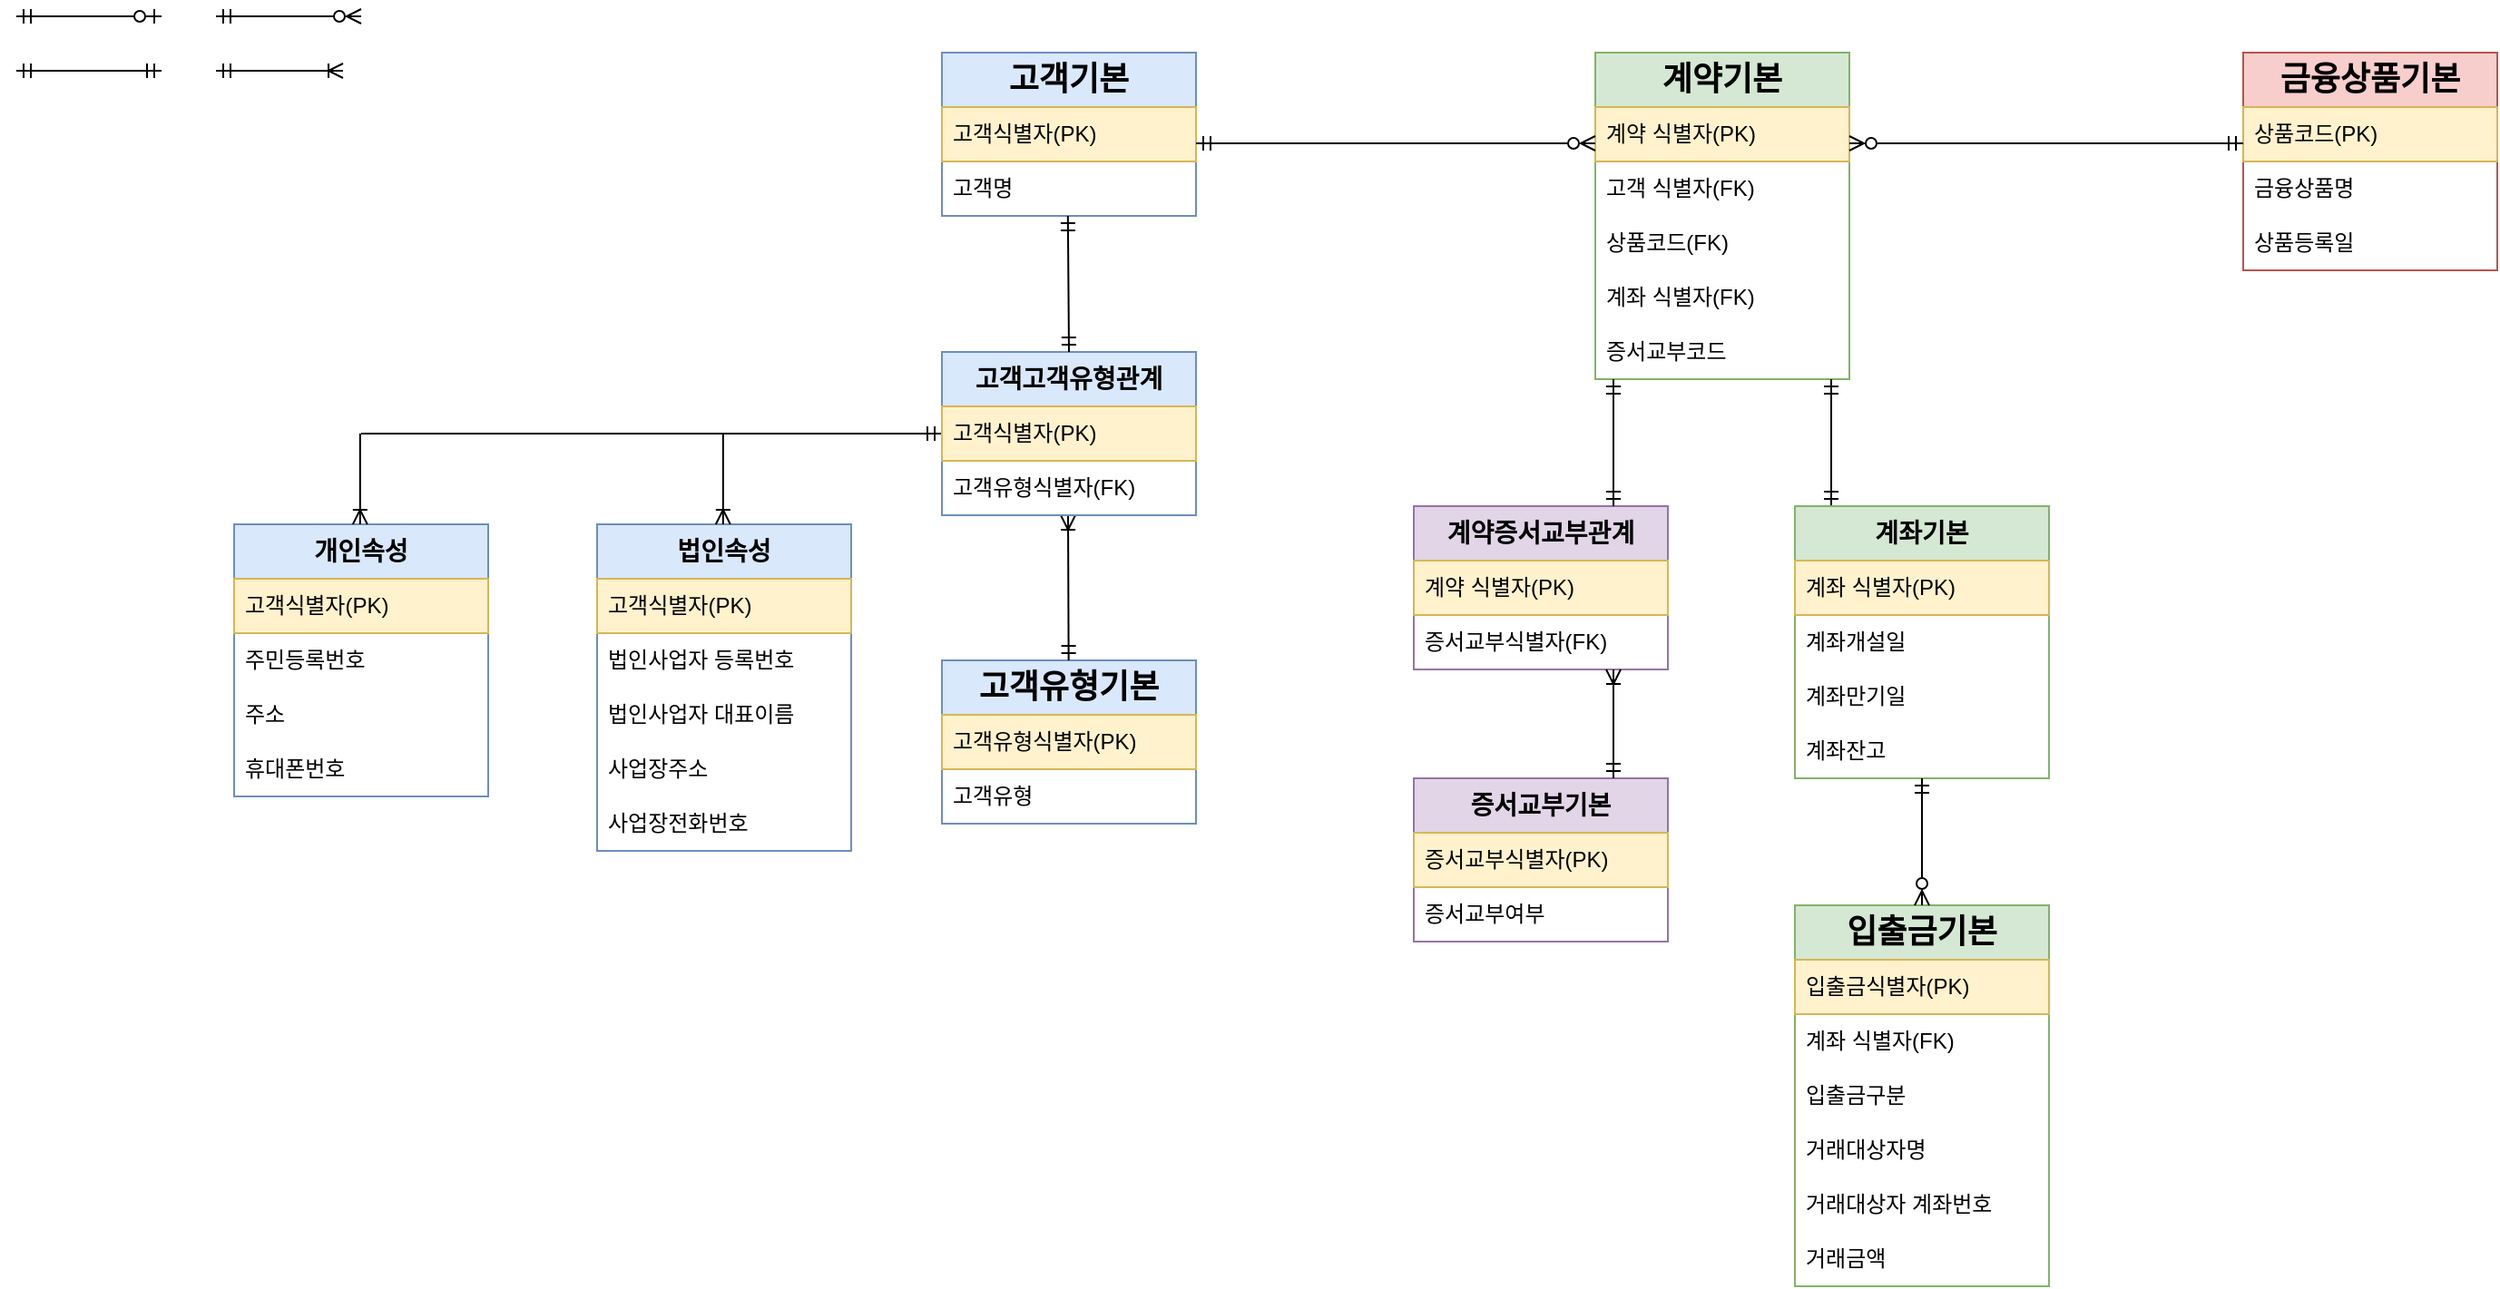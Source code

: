 <mxfile version="21.6.8" type="github">
  <diagram name="페이지-1" id="zYDwYkXvaFLQdOSwnvKY">
    <mxGraphModel dx="2261" dy="907" grid="1" gridSize="10" guides="1" tooltips="1" connect="1" arrows="1" fold="1" page="1" pageScale="1" pageWidth="827" pageHeight="1169" math="0" shadow="0">
      <root>
        <mxCell id="0" />
        <mxCell id="1" parent="0" />
        <mxCell id="B7h2mf6NtwEmCr1BFMZ7-2" value="&lt;h2&gt;고객기본&lt;/h2&gt;" style="swimlane;fontStyle=0;childLayout=stackLayout;horizontal=1;startSize=30;horizontalStack=0;resizeParent=1;resizeParentMax=0;resizeLast=0;collapsible=1;marginBottom=0;whiteSpace=wrap;html=1;fillColor=#dae8fc;strokeColor=#6c8ebf;" parent="1" vertex="1">
          <mxGeometry x="200" y="260" width="140" height="90" as="geometry" />
        </mxCell>
        <mxCell id="B7h2mf6NtwEmCr1BFMZ7-3" value="고객식별자(PK)" style="text;strokeColor=#d6b656;fillColor=#fff2cc;align=left;verticalAlign=middle;spacingLeft=4;spacingRight=4;overflow=hidden;points=[[0,0.5],[1,0.5]];portConstraint=eastwest;rotatable=0;whiteSpace=wrap;html=1;" parent="B7h2mf6NtwEmCr1BFMZ7-2" vertex="1">
          <mxGeometry y="30" width="140" height="30" as="geometry" />
        </mxCell>
        <mxCell id="B7h2mf6NtwEmCr1BFMZ7-4" value="고객명" style="text;strokeColor=none;fillColor=none;align=left;verticalAlign=middle;spacingLeft=4;spacingRight=4;overflow=hidden;points=[[0,0.5],[1,0.5]];portConstraint=eastwest;rotatable=0;whiteSpace=wrap;html=1;" parent="B7h2mf6NtwEmCr1BFMZ7-2" vertex="1">
          <mxGeometry y="60" width="140" height="30" as="geometry" />
        </mxCell>
        <mxCell id="B7h2mf6NtwEmCr1BFMZ7-6" value="&lt;h2&gt;고객유형기본&lt;/h2&gt;" style="swimlane;fontStyle=0;childLayout=stackLayout;horizontal=1;startSize=30;horizontalStack=0;resizeParent=1;resizeParentMax=0;resizeLast=0;collapsible=1;marginBottom=0;whiteSpace=wrap;html=1;fillColor=#dae8fc;strokeColor=#6c8ebf;" parent="1" vertex="1">
          <mxGeometry x="200" y="595" width="140" height="90" as="geometry" />
        </mxCell>
        <mxCell id="B7h2mf6NtwEmCr1BFMZ7-7" value="고객유형식별자(PK)" style="text;strokeColor=#d6b656;fillColor=#fff2cc;align=left;verticalAlign=middle;spacingLeft=4;spacingRight=4;overflow=hidden;points=[[0,0.5],[1,0.5]];portConstraint=eastwest;rotatable=0;whiteSpace=wrap;html=1;" parent="B7h2mf6NtwEmCr1BFMZ7-6" vertex="1">
          <mxGeometry y="30" width="140" height="30" as="geometry" />
        </mxCell>
        <mxCell id="FoKuOTYZ4jMNroxaZZEJ-7" value="고객유형" style="text;align=left;verticalAlign=middle;spacingLeft=4;spacingRight=4;overflow=hidden;points=[[0,0.5],[1,0.5]];portConstraint=eastwest;rotatable=0;whiteSpace=wrap;html=1;" vertex="1" parent="B7h2mf6NtwEmCr1BFMZ7-6">
          <mxGeometry y="60" width="140" height="30" as="geometry" />
        </mxCell>
        <mxCell id="B7h2mf6NtwEmCr1BFMZ7-19" value="&lt;h2&gt;금융상품기본&lt;/h2&gt;" style="swimlane;fontStyle=0;childLayout=stackLayout;horizontal=1;startSize=30;horizontalStack=0;resizeParent=1;resizeParentMax=0;resizeLast=0;collapsible=1;marginBottom=0;whiteSpace=wrap;html=1;fillColor=#f8cecc;strokeColor=#b85450;" parent="1" vertex="1">
          <mxGeometry x="917" y="260" width="140" height="120" as="geometry" />
        </mxCell>
        <mxCell id="B7h2mf6NtwEmCr1BFMZ7-20" value="상품코드(PK)" style="text;strokeColor=#d6b656;fillColor=#fff2cc;align=left;verticalAlign=middle;spacingLeft=4;spacingRight=4;overflow=hidden;points=[[0,0.5],[1,0.5]];portConstraint=eastwest;rotatable=0;whiteSpace=wrap;html=1;" parent="B7h2mf6NtwEmCr1BFMZ7-19" vertex="1">
          <mxGeometry y="30" width="140" height="30" as="geometry" />
        </mxCell>
        <mxCell id="B7h2mf6NtwEmCr1BFMZ7-21" value="금융상품명" style="text;strokeColor=none;fillColor=none;align=left;verticalAlign=middle;spacingLeft=4;spacingRight=4;overflow=hidden;points=[[0,0.5],[1,0.5]];portConstraint=eastwest;rotatable=0;whiteSpace=wrap;html=1;" parent="B7h2mf6NtwEmCr1BFMZ7-19" vertex="1">
          <mxGeometry y="60" width="140" height="30" as="geometry" />
        </mxCell>
        <mxCell id="B7h2mf6NtwEmCr1BFMZ7-26" value="상품등록일" style="text;strokeColor=none;fillColor=none;align=left;verticalAlign=middle;spacingLeft=4;spacingRight=4;overflow=hidden;points=[[0,0.5],[1,0.5]];portConstraint=eastwest;rotatable=0;whiteSpace=wrap;html=1;" parent="B7h2mf6NtwEmCr1BFMZ7-19" vertex="1">
          <mxGeometry y="90" width="140" height="30" as="geometry" />
        </mxCell>
        <mxCell id="B7h2mf6NtwEmCr1BFMZ7-30" value="&lt;h3&gt;개인속성&lt;/h3&gt;" style="swimlane;fontStyle=0;childLayout=stackLayout;horizontal=1;startSize=30;horizontalStack=0;resizeParent=1;resizeParentMax=0;resizeLast=0;collapsible=1;marginBottom=0;whiteSpace=wrap;html=1;fillColor=#dae8fc;strokeColor=#6c8ebf;" parent="1" vertex="1">
          <mxGeometry x="-190" y="520" width="140" height="150" as="geometry" />
        </mxCell>
        <mxCell id="B7h2mf6NtwEmCr1BFMZ7-33" value="고객식별자(PK)" style="text;strokeColor=#d6b656;fillColor=#fff2cc;align=left;verticalAlign=middle;spacingLeft=4;spacingRight=4;overflow=hidden;points=[[0,0.5],[1,0.5]];portConstraint=eastwest;rotatable=0;whiteSpace=wrap;html=1;" parent="B7h2mf6NtwEmCr1BFMZ7-30" vertex="1">
          <mxGeometry y="30" width="140" height="30" as="geometry" />
        </mxCell>
        <mxCell id="B7h2mf6NtwEmCr1BFMZ7-9" value="주민등록번호" style="text;strokeColor=none;fillColor=none;align=left;verticalAlign=middle;spacingLeft=4;spacingRight=4;overflow=hidden;points=[[0,0.5],[1,0.5]];portConstraint=eastwest;rotatable=0;whiteSpace=wrap;html=1;" parent="B7h2mf6NtwEmCr1BFMZ7-30" vertex="1">
          <mxGeometry y="60" width="140" height="30" as="geometry" />
        </mxCell>
        <mxCell id="B7h2mf6NtwEmCr1BFMZ7-32" value="주소" style="text;strokeColor=none;fillColor=none;align=left;verticalAlign=middle;spacingLeft=4;spacingRight=4;overflow=hidden;points=[[0,0.5],[1,0.5]];portConstraint=eastwest;rotatable=0;whiteSpace=wrap;html=1;" parent="B7h2mf6NtwEmCr1BFMZ7-30" vertex="1">
          <mxGeometry y="90" width="140" height="30" as="geometry" />
        </mxCell>
        <mxCell id="B7h2mf6NtwEmCr1BFMZ7-31" value="휴대폰번호" style="text;strokeColor=none;fillColor=none;align=left;verticalAlign=middle;spacingLeft=4;spacingRight=4;overflow=hidden;points=[[0,0.5],[1,0.5]];portConstraint=eastwest;rotatable=0;whiteSpace=wrap;html=1;" parent="B7h2mf6NtwEmCr1BFMZ7-30" vertex="1">
          <mxGeometry y="120" width="140" height="30" as="geometry" />
        </mxCell>
        <mxCell id="B7h2mf6NtwEmCr1BFMZ7-35" value="&lt;h3&gt;법인속성&lt;/h3&gt;" style="swimlane;fontStyle=0;childLayout=stackLayout;horizontal=1;startSize=30;horizontalStack=0;resizeParent=1;resizeParentMax=0;resizeLast=0;collapsible=1;marginBottom=0;whiteSpace=wrap;html=1;fillColor=#dae8fc;strokeColor=#6c8ebf;" parent="1" vertex="1">
          <mxGeometry x="10" y="520" width="140" height="180" as="geometry" />
        </mxCell>
        <mxCell id="B7h2mf6NtwEmCr1BFMZ7-38" value="고객식별자(PK)" style="text;strokeColor=#d6b656;fillColor=#fff2cc;align=left;verticalAlign=middle;spacingLeft=4;spacingRight=4;overflow=hidden;points=[[0,0.5],[1,0.5]];portConstraint=eastwest;rotatable=0;whiteSpace=wrap;html=1;" parent="B7h2mf6NtwEmCr1BFMZ7-35" vertex="1">
          <mxGeometry y="30" width="140" height="30" as="geometry" />
        </mxCell>
        <mxCell id="B7h2mf6NtwEmCr1BFMZ7-13" value="법인사업자 등록번호" style="text;strokeColor=none;fillColor=none;align=left;verticalAlign=middle;spacingLeft=4;spacingRight=4;overflow=hidden;points=[[0,0.5],[1,0.5]];portConstraint=eastwest;rotatable=0;whiteSpace=wrap;html=1;" parent="B7h2mf6NtwEmCr1BFMZ7-35" vertex="1">
          <mxGeometry y="60" width="140" height="30" as="geometry" />
        </mxCell>
        <mxCell id="FoKuOTYZ4jMNroxaZZEJ-15" value="법인사업자 대표이름" style="text;strokeColor=none;fillColor=none;align=left;verticalAlign=middle;spacingLeft=4;spacingRight=4;overflow=hidden;points=[[0,0.5],[1,0.5]];portConstraint=eastwest;rotatable=0;whiteSpace=wrap;html=1;" vertex="1" parent="B7h2mf6NtwEmCr1BFMZ7-35">
          <mxGeometry y="90" width="140" height="30" as="geometry" />
        </mxCell>
        <mxCell id="B7h2mf6NtwEmCr1BFMZ7-37" value="사업장주소" style="text;strokeColor=none;fillColor=none;align=left;verticalAlign=middle;spacingLeft=4;spacingRight=4;overflow=hidden;points=[[0,0.5],[1,0.5]];portConstraint=eastwest;rotatable=0;whiteSpace=wrap;html=1;" parent="B7h2mf6NtwEmCr1BFMZ7-35" vertex="1">
          <mxGeometry y="120" width="140" height="30" as="geometry" />
        </mxCell>
        <mxCell id="B7h2mf6NtwEmCr1BFMZ7-36" value="사업장전화번호" style="text;strokeColor=none;fillColor=none;align=left;verticalAlign=middle;spacingLeft=4;spacingRight=4;overflow=hidden;points=[[0,0.5],[1,0.5]];portConstraint=eastwest;rotatable=0;whiteSpace=wrap;html=1;" parent="B7h2mf6NtwEmCr1BFMZ7-35" vertex="1">
          <mxGeometry y="150" width="140" height="30" as="geometry" />
        </mxCell>
        <mxCell id="B7h2mf6NtwEmCr1BFMZ7-60" value="&lt;h3&gt;증서교부기본&lt;/h3&gt;" style="swimlane;fontStyle=0;childLayout=stackLayout;horizontal=1;startSize=30;horizontalStack=0;resizeParent=1;resizeParentMax=0;resizeLast=0;collapsible=1;marginBottom=0;whiteSpace=wrap;html=1;fillColor=#e1d5e7;strokeColor=#9673a6;" parent="1" vertex="1">
          <mxGeometry x="460" y="660" width="140" height="90" as="geometry" />
        </mxCell>
        <mxCell id="B7h2mf6NtwEmCr1BFMZ7-61" value="증서교부식별자(PK)" style="text;strokeColor=#d6b656;fillColor=#fff2cc;align=left;verticalAlign=middle;spacingLeft=4;spacingRight=4;overflow=hidden;points=[[0,0.5],[1,0.5]];portConstraint=eastwest;rotatable=0;whiteSpace=wrap;html=1;" parent="B7h2mf6NtwEmCr1BFMZ7-60" vertex="1">
          <mxGeometry y="30" width="140" height="30" as="geometry" />
        </mxCell>
        <mxCell id="B7h2mf6NtwEmCr1BFMZ7-64" value="증서교부여부" style="text;strokeColor=none;fillColor=none;align=left;verticalAlign=middle;spacingLeft=4;spacingRight=4;overflow=hidden;points=[[0,0.5],[1,0.5]];portConstraint=eastwest;rotatable=0;whiteSpace=wrap;html=1;" parent="B7h2mf6NtwEmCr1BFMZ7-60" vertex="1">
          <mxGeometry y="60" width="140" height="30" as="geometry" />
        </mxCell>
        <mxCell id="B7h2mf6NtwEmCr1BFMZ7-77" value="&lt;h2&gt;계약기본&lt;/h2&gt;" style="swimlane;fontStyle=0;childLayout=stackLayout;horizontal=1;startSize=30;horizontalStack=0;resizeParent=1;resizeParentMax=0;resizeLast=0;collapsible=1;marginBottom=0;whiteSpace=wrap;html=1;fillColor=#d5e8d4;strokeColor=#82b366;" parent="1" vertex="1">
          <mxGeometry x="560" y="260" width="140" height="180" as="geometry" />
        </mxCell>
        <mxCell id="B7h2mf6NtwEmCr1BFMZ7-79" value="계약 식별자(PK)" style="text;strokeColor=#d6b656;fillColor=#fff2cc;align=left;verticalAlign=middle;spacingLeft=4;spacingRight=4;overflow=hidden;points=[[0,0.5],[1,0.5]];portConstraint=eastwest;rotatable=0;whiteSpace=wrap;html=1;" parent="B7h2mf6NtwEmCr1BFMZ7-77" vertex="1">
          <mxGeometry y="30" width="140" height="30" as="geometry" />
        </mxCell>
        <mxCell id="FoKuOTYZ4jMNroxaZZEJ-47" value="고객 식별자(FK)" style="text;strokeColor=none;fillColor=none;align=left;verticalAlign=middle;spacingLeft=4;spacingRight=4;overflow=hidden;points=[[0,0.5],[1,0.5]];portConstraint=eastwest;rotatable=0;whiteSpace=wrap;html=1;" vertex="1" parent="B7h2mf6NtwEmCr1BFMZ7-77">
          <mxGeometry y="60" width="140" height="30" as="geometry" />
        </mxCell>
        <mxCell id="FoKuOTYZ4jMNroxaZZEJ-48" value="상품코드(FK)" style="text;strokeColor=none;fillColor=none;align=left;verticalAlign=middle;spacingLeft=4;spacingRight=4;overflow=hidden;points=[[0,0.5],[1,0.5]];portConstraint=eastwest;rotatable=0;whiteSpace=wrap;html=1;" vertex="1" parent="B7h2mf6NtwEmCr1BFMZ7-77">
          <mxGeometry y="90" width="140" height="30" as="geometry" />
        </mxCell>
        <mxCell id="B7h2mf6NtwEmCr1BFMZ7-109" value="계좌 식별자(FK)" style="text;strokeColor=none;fillColor=none;align=left;verticalAlign=middle;spacingLeft=4;spacingRight=4;overflow=hidden;points=[[0,0.5],[1,0.5]];portConstraint=eastwest;rotatable=0;whiteSpace=wrap;html=1;" parent="B7h2mf6NtwEmCr1BFMZ7-77" vertex="1">
          <mxGeometry y="120" width="140" height="30" as="geometry" />
        </mxCell>
        <mxCell id="B7h2mf6NtwEmCr1BFMZ7-80" value="증서교부코드" style="text;strokeColor=none;fillColor=none;align=left;verticalAlign=middle;spacingLeft=4;spacingRight=4;overflow=hidden;points=[[0,0.5],[1,0.5]];portConstraint=eastwest;rotatable=0;whiteSpace=wrap;html=1;" parent="B7h2mf6NtwEmCr1BFMZ7-77" vertex="1">
          <mxGeometry y="150" width="140" height="30" as="geometry" />
        </mxCell>
        <mxCell id="B7h2mf6NtwEmCr1BFMZ7-91" value="" style="endArrow=ERzeroToMany;html=1;rounded=0;startArrow=ERmandOne;startFill=0;endFill=0;" parent="1" edge="1">
          <mxGeometry width="50" height="50" relative="1" as="geometry">
            <mxPoint x="340" y="310" as="sourcePoint" />
            <mxPoint x="560" y="310" as="targetPoint" />
          </mxGeometry>
        </mxCell>
        <mxCell id="B7h2mf6NtwEmCr1BFMZ7-92" value="" style="endArrow=ERzeroToMany;html=1;rounded=0;startArrow=ERmandOne;startFill=0;endFill=0;exitX=0;exitY=0.667;exitDx=0;exitDy=0;exitPerimeter=0;" parent="1" source="B7h2mf6NtwEmCr1BFMZ7-20" edge="1">
          <mxGeometry width="50" height="50" relative="1" as="geometry">
            <mxPoint x="910" y="310" as="sourcePoint" />
            <mxPoint x="700" y="310" as="targetPoint" />
          </mxGeometry>
        </mxCell>
        <mxCell id="B7h2mf6NtwEmCr1BFMZ7-93" value="&lt;h3&gt;계약증서교부관계&lt;/h3&gt;" style="swimlane;fontStyle=0;childLayout=stackLayout;horizontal=1;startSize=30;horizontalStack=0;resizeParent=1;resizeParentMax=0;resizeLast=0;collapsible=1;marginBottom=0;whiteSpace=wrap;html=1;fillColor=#e1d5e7;strokeColor=#9673a6;" parent="1" vertex="1">
          <mxGeometry x="460" y="510" width="140" height="90" as="geometry" />
        </mxCell>
        <mxCell id="B7h2mf6NtwEmCr1BFMZ7-97" value="계약 식별자(PK)" style="text;strokeColor=#d6b656;fillColor=#fff2cc;align=left;verticalAlign=middle;spacingLeft=4;spacingRight=4;overflow=hidden;points=[[0,0.5],[1,0.5]];portConstraint=eastwest;rotatable=0;whiteSpace=wrap;html=1;" parent="B7h2mf6NtwEmCr1BFMZ7-93" vertex="1">
          <mxGeometry y="30" width="140" height="30" as="geometry" />
        </mxCell>
        <mxCell id="B7h2mf6NtwEmCr1BFMZ7-96" value="증서교부식별자(FK)" style="text;align=left;verticalAlign=middle;spacingLeft=4;spacingRight=4;overflow=hidden;points=[[0,0.5],[1,0.5]];portConstraint=eastwest;rotatable=0;whiteSpace=wrap;html=1;" parent="B7h2mf6NtwEmCr1BFMZ7-93" vertex="1">
          <mxGeometry y="60" width="140" height="30" as="geometry" />
        </mxCell>
        <mxCell id="B7h2mf6NtwEmCr1BFMZ7-99" value="" style="endArrow=ERmandOne;html=1;rounded=0;startArrow=ERmandOne;startFill=0;endFill=0;exitX=0.5;exitY=0;exitDx=0;exitDy=0;" parent="1" edge="1">
          <mxGeometry width="50" height="50" relative="1" as="geometry">
            <mxPoint x="570" y="510" as="sourcePoint" />
            <mxPoint x="570" y="440" as="targetPoint" />
          </mxGeometry>
        </mxCell>
        <mxCell id="B7h2mf6NtwEmCr1BFMZ7-129" value="&lt;h2&gt;입출금기본&lt;/h2&gt;" style="swimlane;fontStyle=0;childLayout=stackLayout;horizontal=1;startSize=30;horizontalStack=0;resizeParent=1;resizeParentMax=0;resizeLast=0;collapsible=1;marginBottom=0;whiteSpace=wrap;html=1;fillColor=#d5e8d4;strokeColor=#82b366;" parent="1" vertex="1">
          <mxGeometry x="670" y="730" width="140" height="210" as="geometry" />
        </mxCell>
        <mxCell id="FoKuOTYZ4jMNroxaZZEJ-86" value="입출금식별자(PK)" style="text;align=left;verticalAlign=middle;spacingLeft=4;spacingRight=4;overflow=hidden;points=[[0,0.5],[1,0.5]];portConstraint=eastwest;rotatable=0;whiteSpace=wrap;html=1;fillColor=#fff2cc;strokeColor=#d6b656;" vertex="1" parent="B7h2mf6NtwEmCr1BFMZ7-129">
          <mxGeometry y="30" width="140" height="30" as="geometry" />
        </mxCell>
        <mxCell id="FoKuOTYZ4jMNroxaZZEJ-91" value="계좌 식별자(FK)" style="text;align=left;verticalAlign=middle;spacingLeft=4;spacingRight=4;overflow=hidden;points=[[0,0.5],[1,0.5]];portConstraint=eastwest;rotatable=0;whiteSpace=wrap;html=1;" vertex="1" parent="B7h2mf6NtwEmCr1BFMZ7-129">
          <mxGeometry y="60" width="140" height="30" as="geometry" />
        </mxCell>
        <mxCell id="B7h2mf6NtwEmCr1BFMZ7-130" value="입출금구분" style="text;align=left;verticalAlign=middle;spacingLeft=4;spacingRight=4;overflow=hidden;points=[[0,0.5],[1,0.5]];portConstraint=eastwest;rotatable=0;whiteSpace=wrap;html=1;" parent="B7h2mf6NtwEmCr1BFMZ7-129" vertex="1">
          <mxGeometry y="90" width="140" height="30" as="geometry" />
        </mxCell>
        <mxCell id="FoKuOTYZ4jMNroxaZZEJ-71" value="거래대상자명" style="text;strokeColor=none;fillColor=none;align=left;verticalAlign=middle;spacingLeft=4;spacingRight=4;overflow=hidden;points=[[0,0.5],[1,0.5]];portConstraint=eastwest;rotatable=0;whiteSpace=wrap;html=1;" vertex="1" parent="B7h2mf6NtwEmCr1BFMZ7-129">
          <mxGeometry y="120" width="140" height="30" as="geometry" />
        </mxCell>
        <mxCell id="B7h2mf6NtwEmCr1BFMZ7-132" value="거래대상자 계좌번호" style="text;strokeColor=none;fillColor=none;align=left;verticalAlign=middle;spacingLeft=4;spacingRight=4;overflow=hidden;points=[[0,0.5],[1,0.5]];portConstraint=eastwest;rotatable=0;whiteSpace=wrap;html=1;" parent="B7h2mf6NtwEmCr1BFMZ7-129" vertex="1">
          <mxGeometry y="150" width="140" height="30" as="geometry" />
        </mxCell>
        <mxCell id="B7h2mf6NtwEmCr1BFMZ7-131" value="거래금액" style="text;strokeColor=none;fillColor=none;align=left;verticalAlign=middle;spacingLeft=4;spacingRight=4;overflow=hidden;points=[[0,0.5],[1,0.5]];portConstraint=eastwest;rotatable=0;whiteSpace=wrap;html=1;" parent="B7h2mf6NtwEmCr1BFMZ7-129" vertex="1">
          <mxGeometry y="180" width="140" height="30" as="geometry" />
        </mxCell>
        <mxCell id="B7h2mf6NtwEmCr1BFMZ7-141" value="" style="endArrow=ERmandOne;html=1;rounded=0;startArrow=ERmandOne;startFill=0;endFill=0;exitX=0.5;exitY=0;exitDx=0;exitDy=0;" parent="1" edge="1">
          <mxGeometry width="50" height="50" relative="1" as="geometry">
            <mxPoint x="690" y="510" as="sourcePoint" />
            <mxPoint x="690" y="440" as="targetPoint" />
          </mxGeometry>
        </mxCell>
        <mxCell id="FoKuOTYZ4jMNroxaZZEJ-18" value="&lt;h3&gt;계좌기본&lt;/h3&gt;" style="swimlane;fontStyle=0;childLayout=stackLayout;horizontal=1;startSize=30;horizontalStack=0;resizeParent=1;resizeParentMax=0;resizeLast=0;collapsible=1;marginBottom=0;whiteSpace=wrap;html=1;fillColor=#d5e8d4;strokeColor=#82b366;" vertex="1" parent="1">
          <mxGeometry x="670" y="510" width="140" height="150" as="geometry" />
        </mxCell>
        <mxCell id="FoKuOTYZ4jMNroxaZZEJ-19" value="계좌 식별자(PK)" style="text;strokeColor=#d6b656;fillColor=#fff2cc;align=left;verticalAlign=middle;spacingLeft=4;spacingRight=4;overflow=hidden;points=[[0,0.5],[1,0.5]];portConstraint=eastwest;rotatable=0;whiteSpace=wrap;html=1;" vertex="1" parent="FoKuOTYZ4jMNroxaZZEJ-18">
          <mxGeometry y="30" width="140" height="30" as="geometry" />
        </mxCell>
        <mxCell id="FoKuOTYZ4jMNroxaZZEJ-20" value="계좌개설일" style="text;strokeColor=none;fillColor=none;align=left;verticalAlign=middle;spacingLeft=4;spacingRight=4;overflow=hidden;points=[[0,0.5],[1,0.5]];portConstraint=eastwest;rotatable=0;whiteSpace=wrap;html=1;" vertex="1" parent="FoKuOTYZ4jMNroxaZZEJ-18">
          <mxGeometry y="60" width="140" height="30" as="geometry" />
        </mxCell>
        <mxCell id="FoKuOTYZ4jMNroxaZZEJ-55" value="계좌만기일" style="text;strokeColor=none;fillColor=none;align=left;verticalAlign=middle;spacingLeft=4;spacingRight=4;overflow=hidden;points=[[0,0.5],[1,0.5]];portConstraint=eastwest;rotatable=0;whiteSpace=wrap;html=1;" vertex="1" parent="FoKuOTYZ4jMNroxaZZEJ-18">
          <mxGeometry y="90" width="140" height="30" as="geometry" />
        </mxCell>
        <mxCell id="FoKuOTYZ4jMNroxaZZEJ-21" value="계좌잔고" style="text;strokeColor=none;fillColor=none;align=left;verticalAlign=middle;spacingLeft=4;spacingRight=4;overflow=hidden;points=[[0,0.5],[1,0.5]];portConstraint=eastwest;rotatable=0;whiteSpace=wrap;html=1;" vertex="1" parent="FoKuOTYZ4jMNroxaZZEJ-18">
          <mxGeometry y="120" width="140" height="30" as="geometry" />
        </mxCell>
        <mxCell id="FoKuOTYZ4jMNroxaZZEJ-23" value="" style="endArrow=ERmandOne;html=1;rounded=0;startArrow=ERmandOne;startFill=0;endFill=0;" edge="1" parent="1">
          <mxGeometry width="50" height="50" relative="1" as="geometry">
            <mxPoint x="270" y="350" as="sourcePoint" />
            <mxPoint x="270" y="350" as="targetPoint" />
          </mxGeometry>
        </mxCell>
        <mxCell id="FoKuOTYZ4jMNroxaZZEJ-33" value="" style="endArrow=ERoneToMany;html=1;rounded=0;startArrow=ERmandOne;startFill=0;endFill=0;entryX=0.501;entryY=1.029;entryDx=0;entryDy=0;entryPerimeter=0;" edge="1" parent="1" source="B7h2mf6NtwEmCr1BFMZ7-6">
          <mxGeometry width="50" height="50" relative="1" as="geometry">
            <mxPoint x="269.92" y="565" as="sourcePoint" />
            <mxPoint x="269.5" y="515" as="targetPoint" />
          </mxGeometry>
        </mxCell>
        <mxCell id="FoKuOTYZ4jMNroxaZZEJ-34" value="" style="endArrow=ERmandOne;html=1;rounded=0;endFill=0;" edge="1" parent="1">
          <mxGeometry width="50" height="50" relative="1" as="geometry">
            <mxPoint x="-120" y="470" as="sourcePoint" />
            <mxPoint x="200" y="470" as="targetPoint" />
          </mxGeometry>
        </mxCell>
        <mxCell id="FoKuOTYZ4jMNroxaZZEJ-36" value="" style="endArrow=none;html=1;rounded=0;startArrow=ERoneToMany;startFill=0;" edge="1" parent="1">
          <mxGeometry width="50" height="50" relative="1" as="geometry">
            <mxPoint x="-120.59" y="520" as="sourcePoint" />
            <mxPoint x="-120.59" y="470" as="targetPoint" />
          </mxGeometry>
        </mxCell>
        <mxCell id="FoKuOTYZ4jMNroxaZZEJ-37" value="" style="endArrow=none;html=1;rounded=0;startArrow=ERoneToMany;startFill=0;" edge="1" parent="1">
          <mxGeometry width="50" height="50" relative="1" as="geometry">
            <mxPoint x="79.41" y="520" as="sourcePoint" />
            <mxPoint x="79.41" y="470" as="targetPoint" />
          </mxGeometry>
        </mxCell>
        <mxCell id="FoKuOTYZ4jMNroxaZZEJ-42" value="" style="endArrow=ERmandOne;html=1;rounded=0;startArrow=ERmandOne;startFill=0;endFill=0;entryX=0.501;entryY=1.029;entryDx=0;entryDy=0;entryPerimeter=0;" edge="1" parent="1">
          <mxGeometry width="50" height="50" relative="1" as="geometry">
            <mxPoint x="-230" y="270" as="sourcePoint" />
            <mxPoint x="-310.0" y="270" as="targetPoint" />
          </mxGeometry>
        </mxCell>
        <mxCell id="FoKuOTYZ4jMNroxaZZEJ-43" value="" style="endArrow=ERzeroToMany;html=1;rounded=0;startArrow=ERmandOne;startFill=0;endFill=0;" edge="1" parent="1">
          <mxGeometry width="50" height="50" relative="1" as="geometry">
            <mxPoint x="-200" y="240" as="sourcePoint" />
            <mxPoint x="-120" y="240" as="targetPoint" />
          </mxGeometry>
        </mxCell>
        <mxCell id="FoKuOTYZ4jMNroxaZZEJ-44" value="" style="endArrow=ERmandOne;html=1;rounded=0;startArrow=ERzeroToOne;startFill=0;endFill=0;" edge="1" parent="1">
          <mxGeometry width="50" height="50" relative="1" as="geometry">
            <mxPoint x="-230" y="240" as="sourcePoint" />
            <mxPoint x="-310" y="240" as="targetPoint" />
            <Array as="points">
              <mxPoint x="-290" y="240" />
            </Array>
          </mxGeometry>
        </mxCell>
        <mxCell id="FoKuOTYZ4jMNroxaZZEJ-45" value="" style="endArrow=ERmandOne;html=1;rounded=0;startArrow=ERoneToMany;startFill=0;endFill=0;" edge="1" parent="1">
          <mxGeometry width="50" height="50" relative="1" as="geometry">
            <mxPoint x="-130" y="270" as="sourcePoint" />
            <mxPoint x="-200" y="270" as="targetPoint" />
          </mxGeometry>
        </mxCell>
        <mxCell id="FoKuOTYZ4jMNroxaZZEJ-54" value="" style="endArrow=ERmandOne;html=1;rounded=0;startArrow=ERzeroToMany;startFill=0;endFill=0;exitX=0.5;exitY=0;exitDx=0;exitDy=0;" edge="1" parent="1">
          <mxGeometry width="50" height="50" relative="1" as="geometry">
            <mxPoint x="740" y="730" as="sourcePoint" />
            <mxPoint x="740" y="660" as="targetPoint" />
          </mxGeometry>
        </mxCell>
        <mxCell id="FoKuOTYZ4jMNroxaZZEJ-57" value="&lt;h3&gt;고객고객유형관계&lt;/h3&gt;" style="swimlane;fontStyle=0;childLayout=stackLayout;horizontal=1;startSize=30;horizontalStack=0;resizeParent=1;resizeParentMax=0;resizeLast=0;collapsible=1;marginBottom=0;whiteSpace=wrap;html=1;fillColor=#dae8fc;strokeColor=#6c8ebf;" vertex="1" parent="1">
          <mxGeometry x="200" y="425" width="140" height="90" as="geometry" />
        </mxCell>
        <mxCell id="FoKuOTYZ4jMNroxaZZEJ-61" value="고객식별자(PK)" style="text;strokeColor=#d6b656;fillColor=#fff2cc;align=left;verticalAlign=middle;spacingLeft=4;spacingRight=4;overflow=hidden;points=[[0,0.5],[1,0.5]];portConstraint=eastwest;rotatable=0;whiteSpace=wrap;html=1;" vertex="1" parent="FoKuOTYZ4jMNroxaZZEJ-57">
          <mxGeometry y="30" width="140" height="30" as="geometry" />
        </mxCell>
        <mxCell id="FoKuOTYZ4jMNroxaZZEJ-62" value="고객유형식별자(FK)" style="text;align=left;verticalAlign=middle;spacingLeft=4;spacingRight=4;overflow=hidden;points=[[0,0.5],[1,0.5]];portConstraint=eastwest;rotatable=0;whiteSpace=wrap;html=1;" vertex="1" parent="FoKuOTYZ4jMNroxaZZEJ-57">
          <mxGeometry y="60" width="140" height="30" as="geometry" />
        </mxCell>
        <mxCell id="FoKuOTYZ4jMNroxaZZEJ-63" value="" style="endArrow=ERmandOne;html=1;rounded=0;startArrow=ERmandOne;startFill=0;endFill=0;exitX=0.5;exitY=0;exitDx=0;exitDy=0;" edge="1" parent="1" source="FoKuOTYZ4jMNroxaZZEJ-57">
          <mxGeometry width="50" height="50" relative="1" as="geometry">
            <mxPoint x="269" y="420" as="sourcePoint" />
            <mxPoint x="269.41" y="350" as="targetPoint" />
          </mxGeometry>
        </mxCell>
        <mxCell id="FoKuOTYZ4jMNroxaZZEJ-68" value="" style="endArrow=ERoneToMany;html=1;rounded=0;startArrow=ERmandOne;startFill=0;endFill=0;entryX=0.501;entryY=1.029;entryDx=0;entryDy=0;entryPerimeter=0;" edge="1" parent="1">
          <mxGeometry width="50" height="50" relative="1" as="geometry">
            <mxPoint x="570" y="660" as="sourcePoint" />
            <mxPoint x="570" y="600" as="targetPoint" />
          </mxGeometry>
        </mxCell>
      </root>
    </mxGraphModel>
  </diagram>
</mxfile>
